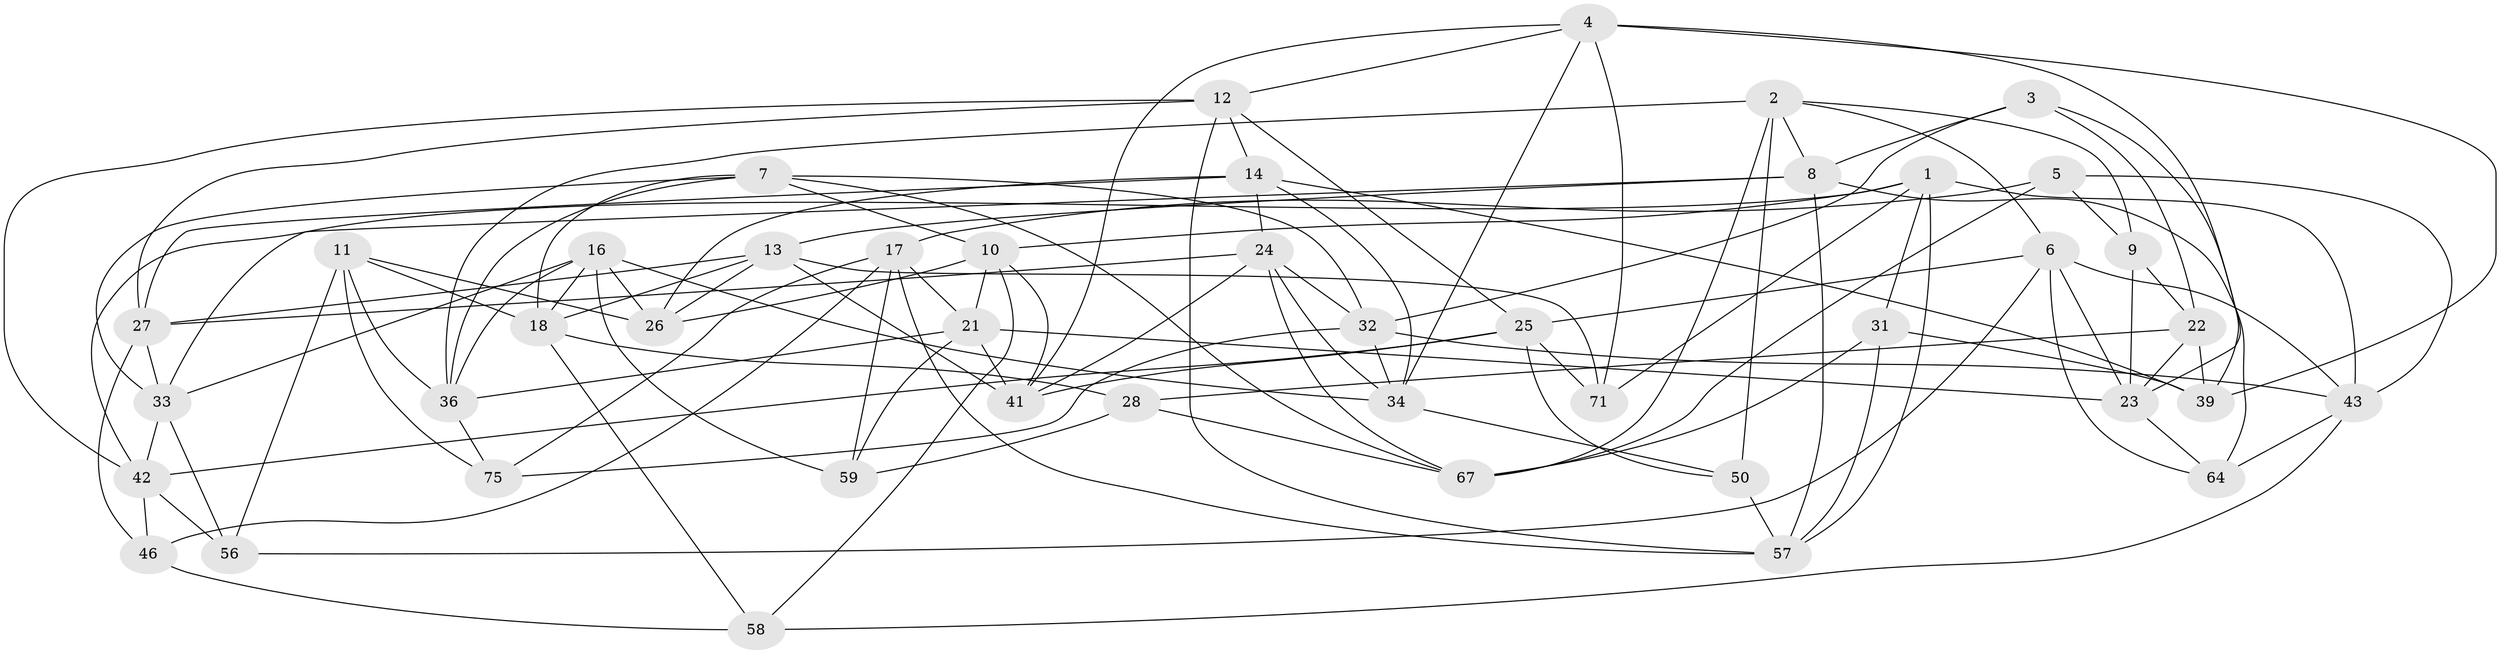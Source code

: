 // Generated by graph-tools (version 1.1) at 2025/52/02/27/25 19:52:34]
// undirected, 44 vertices, 117 edges
graph export_dot {
graph [start="1"]
  node [color=gray90,style=filled];
  1 [super="+68"];
  2 [super="+19"];
  3;
  4 [super="+70"];
  5;
  6 [super="+40"];
  7 [super="+65"];
  8 [super="+69"];
  9;
  10 [super="+20"];
  11 [super="+38"];
  12 [super="+74"];
  13 [super="+35"];
  14 [super="+15"];
  16 [super="+44"];
  17 [super="+62"];
  18 [super="+47"];
  21 [super="+54"];
  22 [super="+53"];
  23 [super="+29"];
  24 [super="+30"];
  25 [super="+73"];
  26 [super="+49"];
  27 [super="+61"];
  28;
  31;
  32 [super="+37"];
  33 [super="+48"];
  34 [super="+51"];
  36 [super="+55"];
  39 [super="+63"];
  41 [super="+45"];
  42 [super="+60"];
  43 [super="+52"];
  46;
  50;
  56;
  57 [super="+66"];
  58;
  59;
  64;
  67 [super="+72"];
  71;
  75;
  1 -- 31;
  1 -- 71;
  1 -- 42;
  1 -- 57;
  1 -- 43;
  1 -- 10;
  2 -- 6;
  2 -- 9;
  2 -- 50;
  2 -- 8;
  2 -- 67;
  2 -- 36;
  3 -- 8;
  3 -- 39;
  3 -- 32;
  3 -- 22;
  4 -- 23;
  4 -- 41;
  4 -- 71;
  4 -- 34;
  4 -- 39;
  4 -- 12;
  5 -- 9;
  5 -- 17;
  5 -- 43;
  5 -- 67;
  6 -- 64;
  6 -- 56;
  6 -- 25;
  6 -- 43;
  6 -- 23;
  7 -- 18;
  7 -- 10;
  7 -- 36;
  7 -- 32;
  7 -- 67;
  7 -- 33;
  8 -- 64;
  8 -- 33;
  8 -- 13;
  8 -- 57;
  9 -- 22;
  9 -- 23;
  10 -- 41;
  10 -- 21;
  10 -- 26;
  10 -- 58;
  11 -- 75;
  11 -- 26 [weight=2];
  11 -- 56;
  11 -- 18;
  11 -- 36;
  12 -- 14;
  12 -- 57;
  12 -- 25;
  12 -- 42;
  12 -- 27;
  13 -- 18;
  13 -- 26;
  13 -- 27;
  13 -- 71;
  13 -- 41;
  14 -- 26;
  14 -- 27;
  14 -- 34;
  14 -- 24;
  14 -- 39;
  16 -- 34;
  16 -- 26;
  16 -- 33;
  16 -- 18;
  16 -- 59;
  16 -- 36;
  17 -- 46;
  17 -- 59;
  17 -- 57;
  17 -- 75;
  17 -- 21;
  18 -- 58;
  18 -- 28;
  21 -- 23;
  21 -- 59;
  21 -- 41;
  21 -- 36;
  22 -- 28;
  22 -- 39 [weight=2];
  22 -- 23;
  23 -- 64;
  24 -- 34;
  24 -- 67;
  24 -- 32;
  24 -- 27;
  24 -- 41;
  25 -- 71;
  25 -- 50;
  25 -- 42;
  25 -- 41;
  27 -- 33;
  27 -- 46;
  28 -- 59;
  28 -- 67;
  31 -- 67;
  31 -- 39;
  31 -- 57;
  32 -- 75;
  32 -- 34;
  32 -- 43;
  33 -- 56;
  33 -- 42;
  34 -- 50;
  36 -- 75;
  42 -- 56;
  42 -- 46;
  43 -- 58;
  43 -- 64;
  46 -- 58;
  50 -- 57;
}
